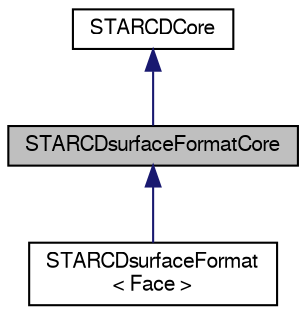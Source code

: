 digraph "STARCDsurfaceFormatCore"
{
  bgcolor="transparent";
  edge [fontname="FreeSans",fontsize="10",labelfontname="FreeSans",labelfontsize="10"];
  node [fontname="FreeSans",fontsize="10",shape=record];
  Node0 [label="STARCDsurfaceFormatCore",height=0.2,width=0.4,color="black", fillcolor="grey75", style="filled", fontcolor="black"];
  Node1 -> Node0 [dir="back",color="midnightblue",fontsize="10",style="solid",fontname="FreeSans"];
  Node1 [label="STARCDCore",height=0.2,width=0.4,color="black",URL="$a21886.html",tooltip="Core routines used when reading/writing pro-STAR vrt/cel/bnd files. "];
  Node0 -> Node2 [dir="back",color="midnightblue",fontsize="10",style="solid",fontname="FreeSans"];
  Node2 [label="STARCDsurfaceFormat\l\< Face \>",height=0.2,width=0.4,color="black",URL="$a29630.html",tooltip="Read/write the surface shells from pro-STAR vrt/cel files. "];
}
